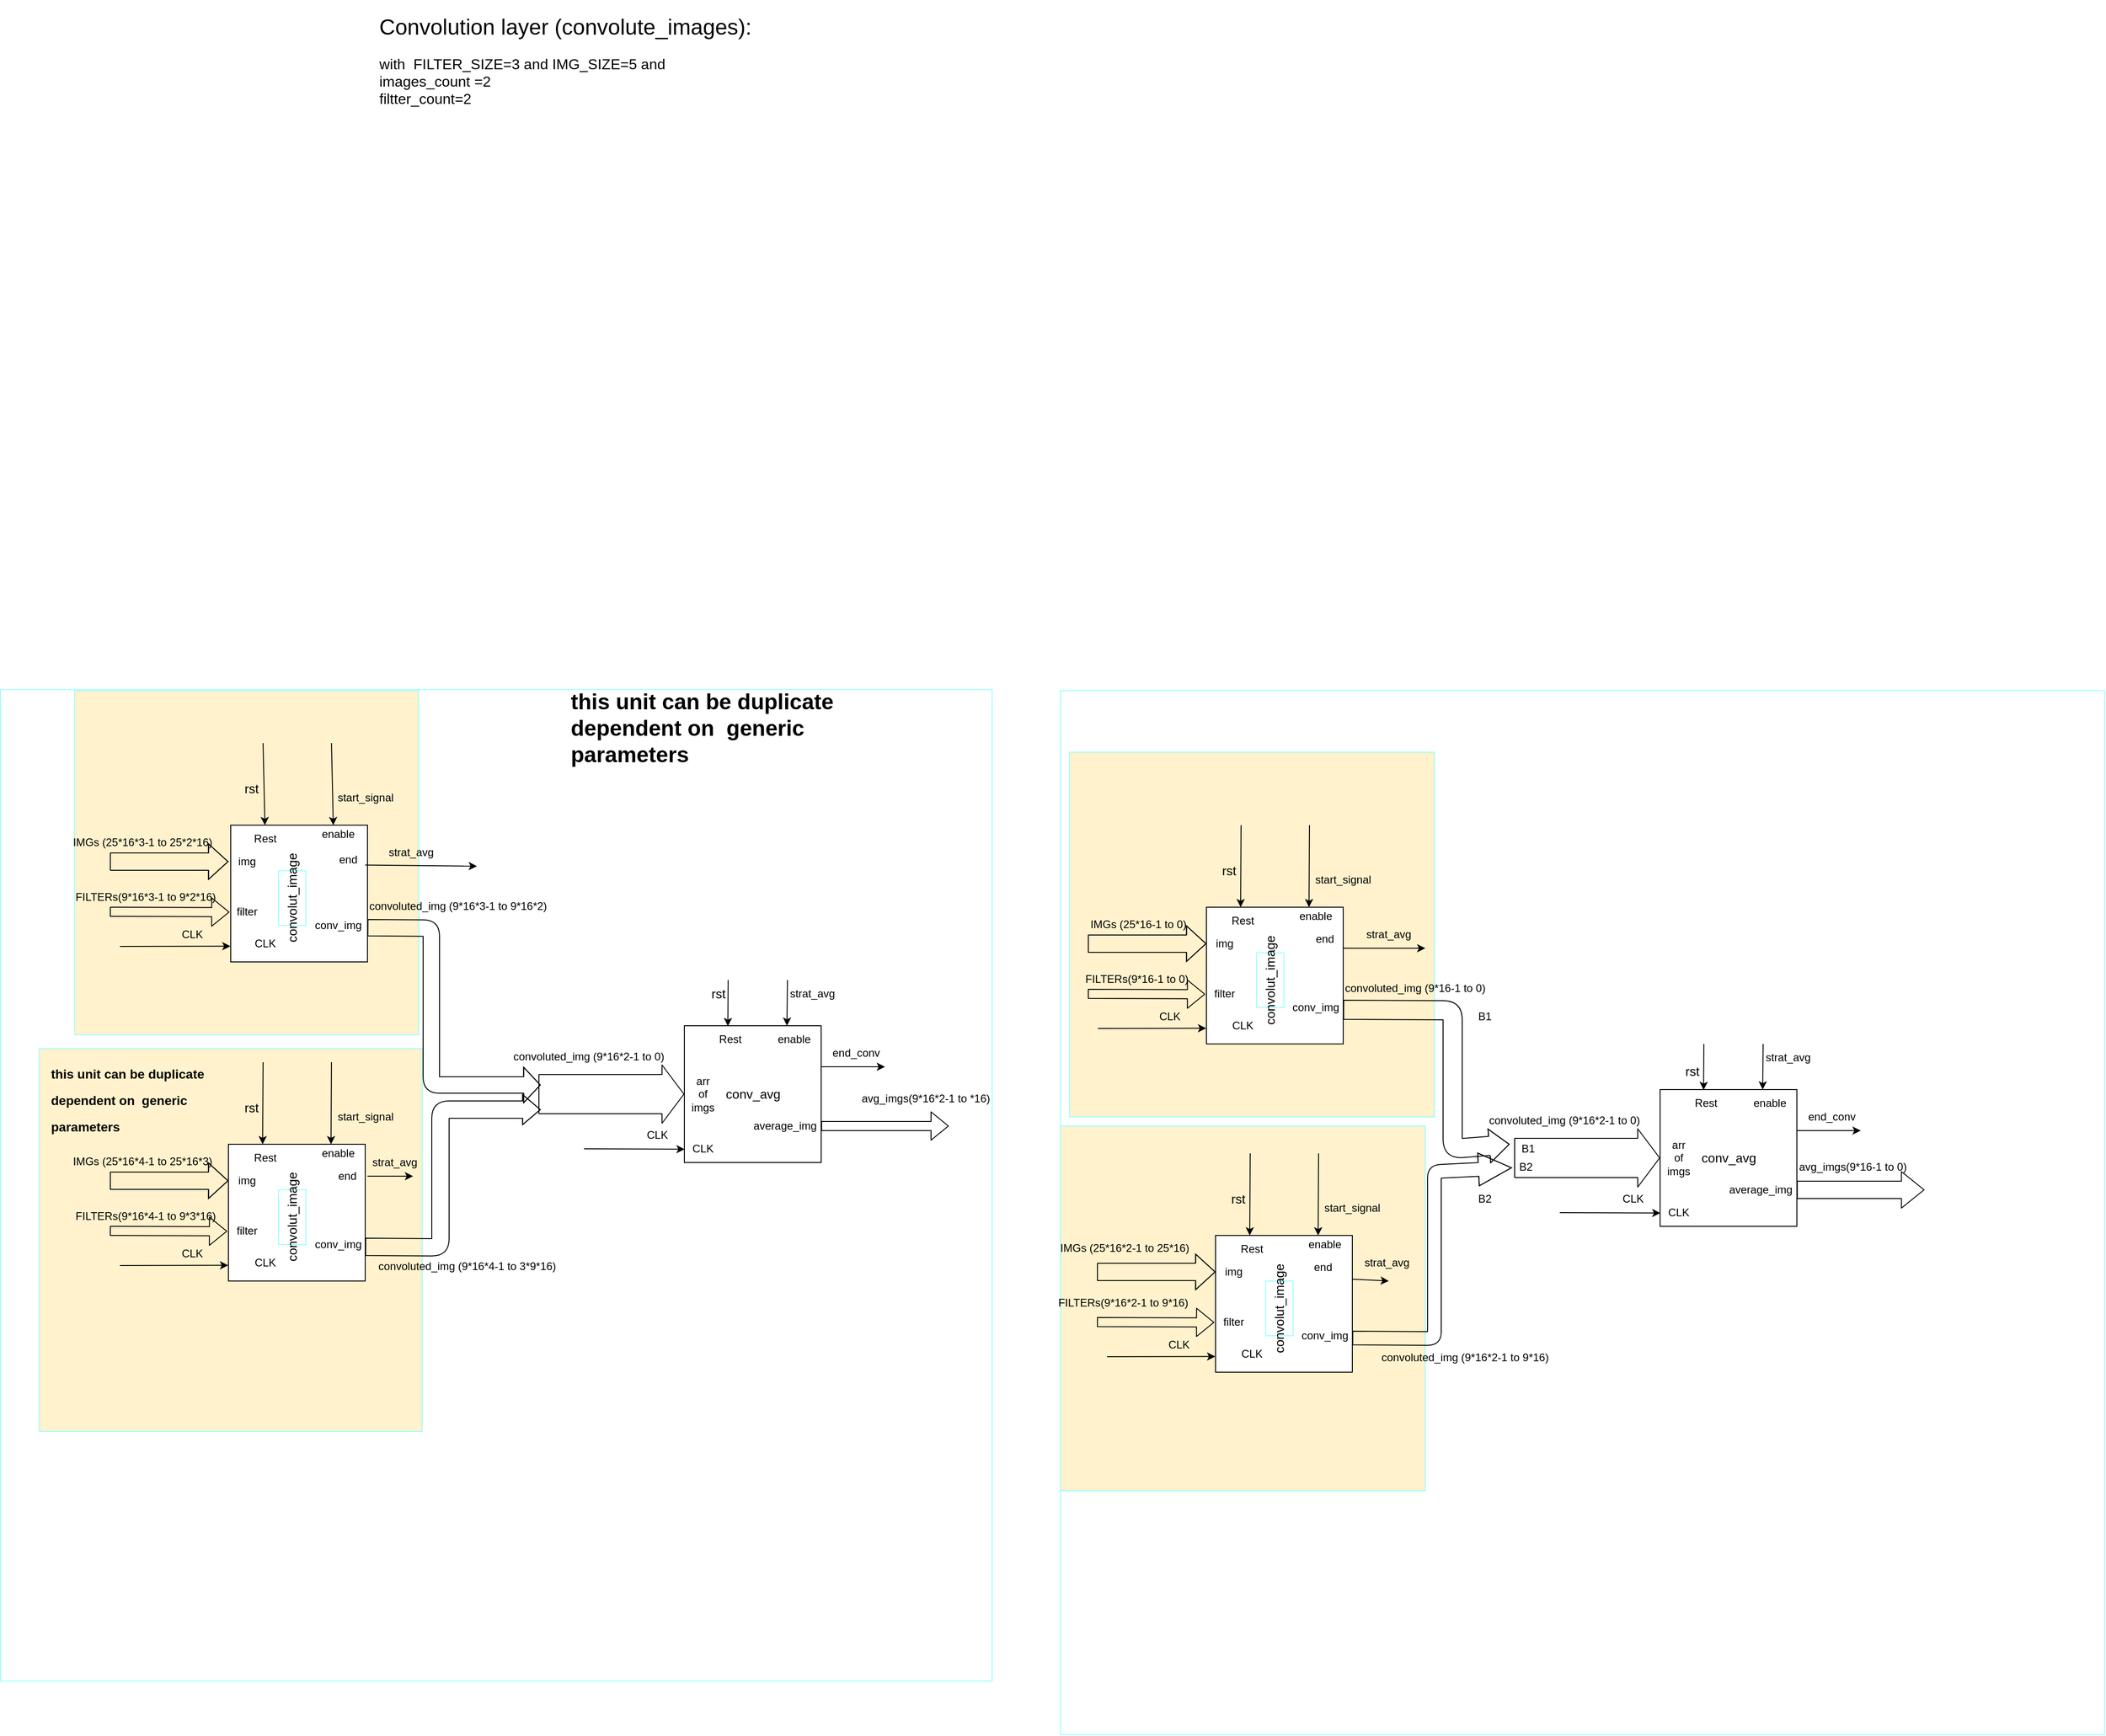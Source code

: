 <mxfile version="14.7.2" type="github">
  <diagram id="MoYYfzDykTdppg0qkuKj" name="Page-1">
    <mxGraphModel dx="2137" dy="1593" grid="1" gridSize="10" guides="1" tooltips="1" connect="1" arrows="1" fold="1" page="1" pageScale="1" pageWidth="850" pageHeight="1100" math="0" shadow="0">
      <root>
        <mxCell id="0" />
        <mxCell id="1" parent="0" />
        <mxCell id="FeKZphnsFgbxzVcXP9qo-308" value="" style="whiteSpace=wrap;html=1;aspect=fixed;strokeColor=#99FFFF;fillColor=#FFFFFF;" vertex="1" parent="1">
          <mxGeometry x="-162.5" y="616.25" width="1087.5" height="1087.5" as="geometry" />
        </mxCell>
        <mxCell id="FeKZphnsFgbxzVcXP9qo-317" value="" style="whiteSpace=wrap;html=1;aspect=fixed;strokeColor=#99FFFF;fillColor=#FFF2CC;" vertex="1" parent="1">
          <mxGeometry x="-81.25" y="617.5" width="377.5" height="377.5" as="geometry" />
        </mxCell>
        <mxCell id="FeKZphnsFgbxzVcXP9qo-312" value="" style="whiteSpace=wrap;html=1;aspect=fixed;strokeColor=#99FFFF;fillColor=#FFFFFF;" vertex="1" parent="1">
          <mxGeometry x="1000" y="617.5" width="1145" height="1145" as="geometry" />
        </mxCell>
        <mxCell id="FeKZphnsFgbxzVcXP9qo-316" value="" style="whiteSpace=wrap;html=1;aspect=fixed;strokeColor=#99FFFF;fillColor=#FFF2CC;" vertex="1" parent="1">
          <mxGeometry x="1010" y="685" width="400" height="400" as="geometry" />
        </mxCell>
        <mxCell id="FeKZphnsFgbxzVcXP9qo-315" value="" style="whiteSpace=wrap;html=1;aspect=fixed;strokeColor=#99FFFF;fillColor=#FFF2CC;" vertex="1" parent="1">
          <mxGeometry x="1000" y="1095" width="400" height="400" as="geometry" />
        </mxCell>
        <mxCell id="FeKZphnsFgbxzVcXP9qo-313" value="" style="whiteSpace=wrap;html=1;aspect=fixed;strokeColor=#99FFFF;fillColor=#FFF2CC;" vertex="1" parent="1">
          <mxGeometry x="-120" y="1010" width="420" height="420" as="geometry" />
        </mxCell>
        <mxCell id="FeKZphnsFgbxzVcXP9qo-1" value="" style="whiteSpace=wrap;html=1;aspect=fixed;fillColor=#FFFFFF;" vertex="1" parent="1">
          <mxGeometry x="1160" y="855" width="150" height="150" as="geometry" />
        </mxCell>
        <mxCell id="FeKZphnsFgbxzVcXP9qo-2" value="&lt;font style=&quot;font-size: 14px&quot;&gt;convolut_image&lt;/font&gt;" style="text;html=1;strokeColor=#99FFFF;fillColor=none;align=center;verticalAlign=middle;whiteSpace=wrap;rounded=0;rotation=-90;" vertex="1" parent="1">
          <mxGeometry x="1200" y="920" width="60" height="30" as="geometry" />
        </mxCell>
        <mxCell id="FeKZphnsFgbxzVcXP9qo-5" value="&lt;span style=&quot;font-size: 14px&quot;&gt;conv_avg&lt;/span&gt;" style="whiteSpace=wrap;html=1;aspect=fixed;" vertex="1" parent="1">
          <mxGeometry x="1657.5" y="1055" width="150" height="150" as="geometry" />
        </mxCell>
        <mxCell id="FeKZphnsFgbxzVcXP9qo-8" value="&lt;h1&gt;&lt;font&gt;&lt;span style=&quot;font-weight: 400 ; text-align: center&quot;&gt;&lt;font style=&quot;font-size: 24px&quot;&gt;Convolution layer (convolute_images):&lt;/font&gt;&lt;/span&gt;&lt;br&gt;&lt;/font&gt;&lt;/h1&gt;&lt;div&gt;&lt;font size=&quot;3&quot;&gt;&lt;span style=&quot;font-weight: 400 ; text-align: center&quot;&gt;with&amp;nbsp; &lt;/span&gt;&lt;span style=&quot;text-align: center&quot;&gt;FILTER_SIZE=3 and IMG_SIZE=5 and&amp;nbsp;&lt;/span&gt;&lt;/font&gt;&lt;/div&gt;&lt;div&gt;&lt;span&gt;&lt;font size=&quot;3&quot;&gt;images_count =2&lt;/font&gt;&lt;/span&gt;&lt;/div&gt;&lt;div&gt;&lt;span&gt;&lt;font size=&quot;3&quot;&gt;filtter_count=2&lt;/font&gt;&lt;/span&gt;&lt;/div&gt;" style="text;html=1;strokeColor=none;fillColor=none;spacing=5;spacingTop=-20;whiteSpace=wrap;overflow=hidden;rounded=0;" vertex="1" parent="1">
          <mxGeometry x="247.5" y="-130" width="470" height="130" as="geometry" />
        </mxCell>
        <mxCell id="FeKZphnsFgbxzVcXP9qo-10" value="strat_avg" style="text;html=1;strokeColor=none;fillColor=none;align=center;verticalAlign=middle;whiteSpace=wrap;rounded=0;" vertex="1" parent="1">
          <mxGeometry x="1330" y="870" width="60" height="30" as="geometry" />
        </mxCell>
        <mxCell id="FeKZphnsFgbxzVcXP9qo-16" value="" style="endArrow=classic;html=1;entryX=0.75;entryY=0;entryDx=0;entryDy=0;" edge="1" parent="1" target="FeKZphnsFgbxzVcXP9qo-1">
          <mxGeometry width="50" height="50" relative="1" as="geometry">
            <mxPoint x="1273" y="765" as="sourcePoint" />
            <mxPoint x="1275" y="845" as="targetPoint" />
          </mxGeometry>
        </mxCell>
        <mxCell id="FeKZphnsFgbxzVcXP9qo-18" value="&lt;font style=&quot;font-size: 14px&quot;&gt;rst&lt;/font&gt;" style="text;html=1;strokeColor=none;fillColor=none;align=center;verticalAlign=middle;whiteSpace=wrap;rounded=0;" vertex="1" parent="1">
          <mxGeometry x="1160" y="805" width="50" height="20" as="geometry" />
        </mxCell>
        <mxCell id="FeKZphnsFgbxzVcXP9qo-112" value="start_signal" style="text;html=1;strokeColor=none;fillColor=none;align=center;verticalAlign=middle;whiteSpace=wrap;rounded=0;" vertex="1" parent="1">
          <mxGeometry x="1290" y="815" width="40" height="20" as="geometry" />
        </mxCell>
        <mxCell id="FeKZphnsFgbxzVcXP9qo-113" value="enable" style="text;html=1;strokeColor=none;fillColor=none;align=center;verticalAlign=middle;whiteSpace=wrap;rounded=0;" vertex="1" parent="1">
          <mxGeometry x="1260" y="855" width="40" height="20" as="geometry" />
        </mxCell>
        <mxCell id="FeKZphnsFgbxzVcXP9qo-114" value="Rest" style="text;html=1;strokeColor=none;fillColor=none;align=center;verticalAlign=middle;whiteSpace=wrap;rounded=0;" vertex="1" parent="1">
          <mxGeometry x="1180" y="860" width="40" height="20" as="geometry" />
        </mxCell>
        <mxCell id="FeKZphnsFgbxzVcXP9qo-116" value="" style="endArrow=classic;html=1;entryX=-0.002;entryY=0.885;entryDx=0;entryDy=0;entryPerimeter=0;" edge="1" parent="1" target="FeKZphnsFgbxzVcXP9qo-1">
          <mxGeometry width="50" height="50" relative="1" as="geometry">
            <mxPoint x="1041" y="988" as="sourcePoint" />
            <mxPoint x="1140" y="986" as="targetPoint" />
          </mxGeometry>
        </mxCell>
        <mxCell id="FeKZphnsFgbxzVcXP9qo-117" value="CLK" style="text;html=1;strokeColor=none;fillColor=none;align=center;verticalAlign=middle;whiteSpace=wrap;rounded=0;" vertex="1" parent="1">
          <mxGeometry x="1100" y="965" width="40" height="20" as="geometry" />
        </mxCell>
        <mxCell id="FeKZphnsFgbxzVcXP9qo-119" value="CLK" style="text;html=1;strokeColor=none;fillColor=none;align=center;verticalAlign=middle;whiteSpace=wrap;rounded=0;" vertex="1" parent="1">
          <mxGeometry x="1180" y="975" width="40" height="20" as="geometry" />
        </mxCell>
        <mxCell id="FeKZphnsFgbxzVcXP9qo-121" value="" style="shape=flexArrow;endArrow=classic;html=1;entryX=-0.009;entryY=0.636;entryDx=0;entryDy=0;entryPerimeter=0;" edge="1" parent="1" target="FeKZphnsFgbxzVcXP9qo-1">
          <mxGeometry width="50" height="50" relative="1" as="geometry">
            <mxPoint x="1030" y="950" as="sourcePoint" />
            <mxPoint x="1110" y="915" as="targetPoint" />
          </mxGeometry>
        </mxCell>
        <mxCell id="FeKZphnsFgbxzVcXP9qo-123" value="" style="shape=flexArrow;endArrow=classic;html=1;entryX=0;entryY=0.5;entryDx=0;entryDy=0;endWidth=19;endSize=6.78;width=19;" edge="1" parent="1" target="FeKZphnsFgbxzVcXP9qo-132">
          <mxGeometry width="50" height="50" relative="1" as="geometry">
            <mxPoint x="1030" y="895" as="sourcePoint" />
            <mxPoint x="1130" y="865" as="targetPoint" />
            <Array as="points">
              <mxPoint x="1110" y="895" />
            </Array>
          </mxGeometry>
        </mxCell>
        <mxCell id="FeKZphnsFgbxzVcXP9qo-124" value="&lt;h1 style=&quot;text-align: left&quot;&gt;&lt;span style=&quot;font-weight: normal&quot;&gt;&lt;font style=&quot;font-size: 12px&quot;&gt;IMGs (25*16-1 to 0)&lt;/font&gt;&lt;/span&gt;&lt;/h1&gt;" style="text;html=1;align=center;verticalAlign=middle;resizable=0;points=[];autosize=1;strokeColor=none;" vertex="1" parent="1">
          <mxGeometry x="1025" y="840" width="120" height="60" as="geometry" />
        </mxCell>
        <mxCell id="FeKZphnsFgbxzVcXP9qo-126" value="&lt;h1 style=&quot;text-align: left&quot;&gt;&lt;span style=&quot;font-weight: normal&quot;&gt;&lt;font style=&quot;font-size: 12px&quot;&gt;FILTERs(9*16-1 to 0)&amp;nbsp;&lt;/font&gt;&lt;/span&gt;&lt;/h1&gt;" style="text;html=1;align=center;verticalAlign=middle;resizable=0;points=[];autosize=1;strokeColor=none;" vertex="1" parent="1">
          <mxGeometry x="1020" y="900" width="130" height="60" as="geometry" />
        </mxCell>
        <mxCell id="FeKZphnsFgbxzVcXP9qo-129" value="&lt;h1&gt;&lt;span style=&quot;font-weight: normal&quot;&gt;&lt;font style=&quot;font-size: 12px&quot;&gt;convoluted_img&amp;nbsp;&lt;/font&gt;&lt;/span&gt;&lt;span style=&quot;font-weight: normal&quot;&gt;&lt;font style=&quot;font-size: 12px&quot;&gt;(9*16-1 to 0)&amp;nbsp;&lt;/font&gt;&lt;/span&gt;&lt;/h1&gt;" style="text;html=1;strokeColor=none;fillColor=none;align=left;verticalAlign=middle;whiteSpace=wrap;rounded=0;" vertex="1" parent="1">
          <mxGeometry x="1310" y="930" width="180" height="20" as="geometry" />
        </mxCell>
        <mxCell id="FeKZphnsFgbxzVcXP9qo-131" value="B1" style="text;html=1;align=center;verticalAlign=middle;resizable=0;points=[];autosize=1;strokeColor=none;" vertex="1" parent="1">
          <mxGeometry x="1450" y="965" width="30" height="20" as="geometry" />
        </mxCell>
        <mxCell id="FeKZphnsFgbxzVcXP9qo-132" value="img" style="text;html=1;strokeColor=none;fillColor=none;align=center;verticalAlign=middle;whiteSpace=wrap;rounded=0;" vertex="1" parent="1">
          <mxGeometry x="1160" y="885" width="40" height="20" as="geometry" />
        </mxCell>
        <mxCell id="FeKZphnsFgbxzVcXP9qo-133" value="filter" style="text;html=1;strokeColor=none;fillColor=none;align=center;verticalAlign=middle;whiteSpace=wrap;rounded=0;" vertex="1" parent="1">
          <mxGeometry x="1160" y="940" width="40" height="20" as="geometry" />
        </mxCell>
        <mxCell id="FeKZphnsFgbxzVcXP9qo-134" value="conv_img" style="text;html=1;strokeColor=none;fillColor=none;align=center;verticalAlign=middle;whiteSpace=wrap;rounded=0;" vertex="1" parent="1">
          <mxGeometry x="1260" y="955" width="40" height="20" as="geometry" />
        </mxCell>
        <mxCell id="FeKZphnsFgbxzVcXP9qo-139" value="" style="shape=flexArrow;endArrow=classic;html=1;exitX=1;exitY=0.75;exitDx=0;exitDy=0;entryX=0;entryY=0.25;entryDx=0;entryDy=0;endWidth=15;endSize=6.94;width=21;" edge="1" parent="1" source="FeKZphnsFgbxzVcXP9qo-1" target="FeKZphnsFgbxzVcXP9qo-272">
          <mxGeometry width="50" height="50" relative="1" as="geometry">
            <mxPoint x="1340" y="985" as="sourcePoint" />
            <mxPoint x="1440" y="1125" as="targetPoint" />
            <Array as="points">
              <mxPoint x="1430" y="968" />
              <mxPoint x="1430" y="1120" />
            </Array>
          </mxGeometry>
        </mxCell>
        <mxCell id="FeKZphnsFgbxzVcXP9qo-146" value="" style="endArrow=classic;html=1;entryX=0.25;entryY=0;entryDx=0;entryDy=0;" edge="1" parent="1" target="FeKZphnsFgbxzVcXP9qo-1">
          <mxGeometry width="50" height="50" relative="1" as="geometry">
            <mxPoint x="1198" y="765" as="sourcePoint" />
            <mxPoint x="1210" y="755" as="targetPoint" />
          </mxGeometry>
        </mxCell>
        <mxCell id="FeKZphnsFgbxzVcXP9qo-150" value="end" style="text;html=1;strokeColor=none;fillColor=none;align=center;verticalAlign=middle;whiteSpace=wrap;rounded=0;" vertex="1" parent="1">
          <mxGeometry x="1270" y="880" width="40" height="20" as="geometry" />
        </mxCell>
        <mxCell id="FeKZphnsFgbxzVcXP9qo-151" value="" style="endArrow=classic;html=1;entryX=0.318;entryY=0.003;entryDx=0;entryDy=0;entryPerimeter=0;" edge="1" parent="1" target="FeKZphnsFgbxzVcXP9qo-5">
          <mxGeometry width="50" height="50" relative="1" as="geometry">
            <mxPoint x="1705.5" y="1005" as="sourcePoint" />
            <mxPoint x="1717.5" y="970" as="targetPoint" />
          </mxGeometry>
        </mxCell>
        <mxCell id="FeKZphnsFgbxzVcXP9qo-154" value="&lt;font style=&quot;font-size: 14px&quot;&gt;rst&lt;/font&gt;" style="text;html=1;strokeColor=none;fillColor=none;align=center;verticalAlign=middle;whiteSpace=wrap;rounded=0;" vertex="1" parent="1">
          <mxGeometry x="1667.5" y="1025" width="50" height="20" as="geometry" />
        </mxCell>
        <mxCell id="FeKZphnsFgbxzVcXP9qo-155" value="enable" style="text;html=1;strokeColor=none;fillColor=none;align=center;verticalAlign=middle;whiteSpace=wrap;rounded=0;" vertex="1" parent="1">
          <mxGeometry x="1757.5" y="1060" width="40" height="20" as="geometry" />
        </mxCell>
        <mxCell id="FeKZphnsFgbxzVcXP9qo-156" value="Rest" style="text;html=1;strokeColor=none;fillColor=none;align=center;verticalAlign=middle;whiteSpace=wrap;rounded=0;" vertex="1" parent="1">
          <mxGeometry x="1687.5" y="1060" width="40" height="20" as="geometry" />
        </mxCell>
        <mxCell id="FeKZphnsFgbxzVcXP9qo-157" value="" style="whiteSpace=wrap;html=1;aspect=fixed;fillColor=#FFFFFF;" vertex="1" parent="1">
          <mxGeometry x="1170" y="1215" width="150" height="150" as="geometry" />
        </mxCell>
        <mxCell id="FeKZphnsFgbxzVcXP9qo-158" value="&lt;font style=&quot;font-size: 14px&quot;&gt;convolut_image&lt;/font&gt;" style="text;html=1;strokeColor=#99FFFF;fillColor=none;align=center;verticalAlign=middle;whiteSpace=wrap;rounded=0;rotation=-90;" vertex="1" parent="1">
          <mxGeometry x="1210" y="1280" width="60" height="30" as="geometry" />
        </mxCell>
        <mxCell id="FeKZphnsFgbxzVcXP9qo-159" value="strat_avg" style="text;html=1;strokeColor=none;fillColor=none;align=center;verticalAlign=middle;whiteSpace=wrap;rounded=0;" vertex="1" parent="1">
          <mxGeometry x="1327.5" y="1230" width="60" height="30" as="geometry" />
        </mxCell>
        <mxCell id="FeKZphnsFgbxzVcXP9qo-160" value="" style="endArrow=classic;html=1;entryX=0.75;entryY=0;entryDx=0;entryDy=0;" edge="1" parent="1" target="FeKZphnsFgbxzVcXP9qo-157">
          <mxGeometry width="50" height="50" relative="1" as="geometry">
            <mxPoint x="1283" y="1125" as="sourcePoint" />
            <mxPoint x="1285" y="1205" as="targetPoint" />
          </mxGeometry>
        </mxCell>
        <mxCell id="FeKZphnsFgbxzVcXP9qo-161" value="&lt;font style=&quot;font-size: 14px&quot;&gt;rst&lt;/font&gt;" style="text;html=1;strokeColor=none;fillColor=none;align=center;verticalAlign=middle;whiteSpace=wrap;rounded=0;" vertex="1" parent="1">
          <mxGeometry x="1170" y="1165" width="50" height="20" as="geometry" />
        </mxCell>
        <mxCell id="FeKZphnsFgbxzVcXP9qo-162" value="start_signal" style="text;html=1;strokeColor=none;fillColor=none;align=center;verticalAlign=middle;whiteSpace=wrap;rounded=0;" vertex="1" parent="1">
          <mxGeometry x="1300" y="1175" width="40" height="20" as="geometry" />
        </mxCell>
        <mxCell id="FeKZphnsFgbxzVcXP9qo-163" value="enable" style="text;html=1;strokeColor=none;fillColor=none;align=center;verticalAlign=middle;whiteSpace=wrap;rounded=0;" vertex="1" parent="1">
          <mxGeometry x="1270" y="1215" width="40" height="20" as="geometry" />
        </mxCell>
        <mxCell id="FeKZphnsFgbxzVcXP9qo-164" value="Rest" style="text;html=1;strokeColor=none;fillColor=none;align=center;verticalAlign=middle;whiteSpace=wrap;rounded=0;" vertex="1" parent="1">
          <mxGeometry x="1190" y="1220" width="40" height="20" as="geometry" />
        </mxCell>
        <mxCell id="FeKZphnsFgbxzVcXP9qo-165" value="" style="endArrow=classic;html=1;entryX=-0.002;entryY=0.885;entryDx=0;entryDy=0;entryPerimeter=0;" edge="1" parent="1" target="FeKZphnsFgbxzVcXP9qo-157">
          <mxGeometry width="50" height="50" relative="1" as="geometry">
            <mxPoint x="1051" y="1348" as="sourcePoint" />
            <mxPoint x="1150" y="1346" as="targetPoint" />
          </mxGeometry>
        </mxCell>
        <mxCell id="FeKZphnsFgbxzVcXP9qo-166" value="CLK" style="text;html=1;strokeColor=none;fillColor=none;align=center;verticalAlign=middle;whiteSpace=wrap;rounded=0;" vertex="1" parent="1">
          <mxGeometry x="1110" y="1325" width="40" height="20" as="geometry" />
        </mxCell>
        <mxCell id="FeKZphnsFgbxzVcXP9qo-167" value="CLK" style="text;html=1;strokeColor=none;fillColor=none;align=center;verticalAlign=middle;whiteSpace=wrap;rounded=0;" vertex="1" parent="1">
          <mxGeometry x="1190" y="1335" width="40" height="20" as="geometry" />
        </mxCell>
        <mxCell id="FeKZphnsFgbxzVcXP9qo-168" value="" style="shape=flexArrow;endArrow=classic;html=1;entryX=-0.009;entryY=0.636;entryDx=0;entryDy=0;entryPerimeter=0;" edge="1" parent="1" target="FeKZphnsFgbxzVcXP9qo-157">
          <mxGeometry width="50" height="50" relative="1" as="geometry">
            <mxPoint x="1040" y="1310" as="sourcePoint" />
            <mxPoint x="1120" y="1275" as="targetPoint" />
          </mxGeometry>
        </mxCell>
        <mxCell id="FeKZphnsFgbxzVcXP9qo-169" value="" style="shape=flexArrow;endArrow=classic;html=1;entryX=0;entryY=0.5;entryDx=0;entryDy=0;endWidth=19;endSize=6.78;width=19;" edge="1" parent="1" target="FeKZphnsFgbxzVcXP9qo-174">
          <mxGeometry width="50" height="50" relative="1" as="geometry">
            <mxPoint x="1040" y="1255" as="sourcePoint" />
            <mxPoint x="1140" y="1225" as="targetPoint" />
            <Array as="points">
              <mxPoint x="1120" y="1255" />
            </Array>
          </mxGeometry>
        </mxCell>
        <mxCell id="FeKZphnsFgbxzVcXP9qo-170" value="&lt;h1 style=&quot;text-align: left&quot;&gt;&lt;span style=&quot;font-weight: normal&quot;&gt;&lt;font style=&quot;font-size: 12px&quot;&gt;IMGs (25*16*2-1 to&amp;nbsp;&lt;/font&gt;&lt;/span&gt;&lt;span style=&quot;font-weight: normal&quot;&gt;&lt;font style=&quot;font-size: 12px&quot;&gt;25*16)&lt;/font&gt;&lt;/span&gt;&lt;/h1&gt;" style="text;html=1;align=center;verticalAlign=middle;resizable=0;points=[];autosize=1;strokeColor=none;" vertex="1" parent="1">
          <mxGeometry x="990" y="1195" width="160" height="60" as="geometry" />
        </mxCell>
        <mxCell id="FeKZphnsFgbxzVcXP9qo-171" value="&lt;h1 style=&quot;text-align: left&quot;&gt;&lt;span style=&quot;font-weight: normal&quot;&gt;&lt;font style=&quot;font-size: 12px&quot;&gt;FILTERs(9*16*2-1 to 9*16)&amp;nbsp;&lt;/font&gt;&lt;/span&gt;&lt;/h1&gt;" style="text;html=1;align=center;verticalAlign=middle;resizable=0;points=[];autosize=1;strokeColor=none;" vertex="1" parent="1">
          <mxGeometry x="990" y="1255" width="160" height="60" as="geometry" />
        </mxCell>
        <mxCell id="FeKZphnsFgbxzVcXP9qo-172" value="avg_imgs&lt;span&gt;(9*16-1 to 0)&amp;nbsp;&lt;/span&gt;" style="text;html=1;strokeColor=none;fillColor=none;align=left;verticalAlign=middle;whiteSpace=wrap;rounded=0;" vertex="1" parent="1">
          <mxGeometry x="1807.5" y="1130" width="130" height="20" as="geometry" />
        </mxCell>
        <mxCell id="FeKZphnsFgbxzVcXP9qo-174" value="img" style="text;html=1;strokeColor=none;fillColor=none;align=center;verticalAlign=middle;whiteSpace=wrap;rounded=0;" vertex="1" parent="1">
          <mxGeometry x="1170" y="1245" width="40" height="20" as="geometry" />
        </mxCell>
        <mxCell id="FeKZphnsFgbxzVcXP9qo-175" value="filter" style="text;html=1;strokeColor=none;fillColor=none;align=center;verticalAlign=middle;whiteSpace=wrap;rounded=0;" vertex="1" parent="1">
          <mxGeometry x="1170" y="1300" width="40" height="20" as="geometry" />
        </mxCell>
        <mxCell id="FeKZphnsFgbxzVcXP9qo-176" value="conv_img" style="text;html=1;strokeColor=none;fillColor=none;align=center;verticalAlign=middle;whiteSpace=wrap;rounded=0;" vertex="1" parent="1">
          <mxGeometry x="1270" y="1315" width="40" height="20" as="geometry" />
        </mxCell>
        <mxCell id="FeKZphnsFgbxzVcXP9qo-177" value="" style="shape=flexArrow;endArrow=classic;html=1;width=19;endSize=7.94;" edge="1" parent="1">
          <mxGeometry width="50" height="50" relative="1" as="geometry">
            <mxPoint x="1807.5" y="1165" as="sourcePoint" />
            <mxPoint x="1947.5" y="1165" as="targetPoint" />
          </mxGeometry>
        </mxCell>
        <mxCell id="FeKZphnsFgbxzVcXP9qo-178" value="" style="endArrow=classic;html=1;entryX=0.25;entryY=0;entryDx=0;entryDy=0;" edge="1" parent="1" target="FeKZphnsFgbxzVcXP9qo-157">
          <mxGeometry width="50" height="50" relative="1" as="geometry">
            <mxPoint x="1208" y="1125" as="sourcePoint" />
            <mxPoint x="1220" y="1115" as="targetPoint" />
          </mxGeometry>
        </mxCell>
        <mxCell id="FeKZphnsFgbxzVcXP9qo-179" value="end" style="text;html=1;strokeColor=none;fillColor=none;align=center;verticalAlign=middle;whiteSpace=wrap;rounded=0;" vertex="1" parent="1">
          <mxGeometry x="1267.5" y="1240" width="40" height="20" as="geometry" />
        </mxCell>
        <mxCell id="FeKZphnsFgbxzVcXP9qo-205" value="" style="whiteSpace=wrap;html=1;aspect=fixed;fillColor=#FFFFFF;" vertex="1" parent="1">
          <mxGeometry x="87.5" y="1115" width="150" height="150" as="geometry" />
        </mxCell>
        <mxCell id="FeKZphnsFgbxzVcXP9qo-206" value="&lt;font style=&quot;font-size: 14px&quot;&gt;convolut_image&lt;/font&gt;" style="text;html=1;strokeColor=#99FFFF;fillColor=none;align=center;verticalAlign=middle;whiteSpace=wrap;rounded=0;rotation=-90;" vertex="1" parent="1">
          <mxGeometry x="127.5" y="1180" width="60" height="30" as="geometry" />
        </mxCell>
        <mxCell id="FeKZphnsFgbxzVcXP9qo-207" value="strat_avg" style="text;html=1;strokeColor=none;fillColor=none;align=center;verticalAlign=middle;whiteSpace=wrap;rounded=0;" vertex="1" parent="1">
          <mxGeometry x="240" y="1120" width="60" height="30" as="geometry" />
        </mxCell>
        <mxCell id="FeKZphnsFgbxzVcXP9qo-208" value="" style="endArrow=classic;html=1;entryX=0.75;entryY=0;entryDx=0;entryDy=0;" edge="1" parent="1" target="FeKZphnsFgbxzVcXP9qo-205">
          <mxGeometry width="50" height="50" relative="1" as="geometry">
            <mxPoint x="200.5" y="1025" as="sourcePoint" />
            <mxPoint x="202.5" y="1105" as="targetPoint" />
          </mxGeometry>
        </mxCell>
        <mxCell id="FeKZphnsFgbxzVcXP9qo-209" value="&lt;font style=&quot;font-size: 14px&quot;&gt;rst&lt;/font&gt;" style="text;html=1;strokeColor=none;fillColor=none;align=center;verticalAlign=middle;whiteSpace=wrap;rounded=0;" vertex="1" parent="1">
          <mxGeometry x="87.5" y="1065" width="50" height="20" as="geometry" />
        </mxCell>
        <mxCell id="FeKZphnsFgbxzVcXP9qo-210" value="start_signal" style="text;html=1;strokeColor=none;fillColor=none;align=center;verticalAlign=middle;whiteSpace=wrap;rounded=0;" vertex="1" parent="1">
          <mxGeometry x="217.5" y="1075" width="40" height="20" as="geometry" />
        </mxCell>
        <mxCell id="FeKZphnsFgbxzVcXP9qo-211" value="enable" style="text;html=1;strokeColor=none;fillColor=none;align=center;verticalAlign=middle;whiteSpace=wrap;rounded=0;" vertex="1" parent="1">
          <mxGeometry x="187.5" y="1115" width="40" height="20" as="geometry" />
        </mxCell>
        <mxCell id="FeKZphnsFgbxzVcXP9qo-212" value="Rest" style="text;html=1;strokeColor=none;fillColor=none;align=center;verticalAlign=middle;whiteSpace=wrap;rounded=0;" vertex="1" parent="1">
          <mxGeometry x="107.5" y="1120" width="40" height="20" as="geometry" />
        </mxCell>
        <mxCell id="FeKZphnsFgbxzVcXP9qo-213" value="" style="endArrow=classic;html=1;entryX=-0.002;entryY=0.885;entryDx=0;entryDy=0;entryPerimeter=0;" edge="1" parent="1" target="FeKZphnsFgbxzVcXP9qo-205">
          <mxGeometry width="50" height="50" relative="1" as="geometry">
            <mxPoint x="-31.5" y="1248" as="sourcePoint" />
            <mxPoint x="67.5" y="1246" as="targetPoint" />
          </mxGeometry>
        </mxCell>
        <mxCell id="FeKZphnsFgbxzVcXP9qo-214" value="CLK" style="text;html=1;strokeColor=none;fillColor=none;align=center;verticalAlign=middle;whiteSpace=wrap;rounded=0;" vertex="1" parent="1">
          <mxGeometry x="27.5" y="1225" width="40" height="20" as="geometry" />
        </mxCell>
        <mxCell id="FeKZphnsFgbxzVcXP9qo-215" value="CLK" style="text;html=1;strokeColor=none;fillColor=none;align=center;verticalAlign=middle;whiteSpace=wrap;rounded=0;" vertex="1" parent="1">
          <mxGeometry x="107.5" y="1235" width="40" height="20" as="geometry" />
        </mxCell>
        <mxCell id="FeKZphnsFgbxzVcXP9qo-216" value="" style="shape=flexArrow;endArrow=classic;html=1;entryX=-0.009;entryY=0.636;entryDx=0;entryDy=0;entryPerimeter=0;" edge="1" parent="1" target="FeKZphnsFgbxzVcXP9qo-205">
          <mxGeometry width="50" height="50" relative="1" as="geometry">
            <mxPoint x="-42.5" y="1210" as="sourcePoint" />
            <mxPoint x="37.5" y="1175" as="targetPoint" />
          </mxGeometry>
        </mxCell>
        <mxCell id="FeKZphnsFgbxzVcXP9qo-217" value="" style="shape=flexArrow;endArrow=classic;html=1;entryX=0;entryY=0.5;entryDx=0;entryDy=0;endWidth=19;endSize=6.78;width=19;" edge="1" parent="1" target="FeKZphnsFgbxzVcXP9qo-222">
          <mxGeometry width="50" height="50" relative="1" as="geometry">
            <mxPoint x="-42.5" y="1155" as="sourcePoint" />
            <mxPoint x="57.5" y="1125" as="targetPoint" />
            <Array as="points">
              <mxPoint x="37.5" y="1155" />
            </Array>
          </mxGeometry>
        </mxCell>
        <mxCell id="FeKZphnsFgbxzVcXP9qo-218" value="&lt;h1 style=&quot;text-align: left&quot;&gt;&lt;span style=&quot;font-weight: normal&quot;&gt;&lt;font style=&quot;font-size: 12px&quot;&gt;IMGs (25*16*4-1 to&amp;nbsp;&lt;/font&gt;&lt;/span&gt;&lt;span style=&quot;font-weight: normal&quot;&gt;&lt;font style=&quot;font-size: 12px&quot;&gt;25*16*3)&lt;/font&gt;&lt;/span&gt;&lt;/h1&gt;" style="text;html=1;align=center;verticalAlign=middle;resizable=0;points=[];autosize=1;strokeColor=none;" vertex="1" parent="1">
          <mxGeometry x="-92.5" y="1100" width="170" height="60" as="geometry" />
        </mxCell>
        <mxCell id="FeKZphnsFgbxzVcXP9qo-219" value="&lt;h1 style=&quot;text-align: left&quot;&gt;&lt;span style=&quot;font-weight: normal&quot;&gt;&lt;font style=&quot;font-size: 12px&quot;&gt;FILTERs(9*16*4-1 to 9*3*16)&amp;nbsp;&lt;/font&gt;&lt;/span&gt;&lt;/h1&gt;" style="text;html=1;align=center;verticalAlign=middle;resizable=0;points=[];autosize=1;strokeColor=none;" vertex="1" parent="1">
          <mxGeometry x="-87.5" y="1160" width="170" height="60" as="geometry" />
        </mxCell>
        <mxCell id="FeKZphnsFgbxzVcXP9qo-220" value="&lt;h1&gt;&lt;span style=&quot;font-weight: normal&quot;&gt;&lt;font style=&quot;font-size: 12px&quot;&gt;convoluted_img&amp;nbsp;&lt;/font&gt;&lt;/span&gt;&lt;span style=&quot;font-weight: normal&quot;&gt;&lt;font style=&quot;font-size: 12px&quot;&gt;(9*16*4-1 to 3*9*16)&amp;nbsp;&lt;/font&gt;&lt;/span&gt;&lt;/h1&gt;" style="text;html=1;strokeColor=none;fillColor=none;align=left;verticalAlign=middle;whiteSpace=wrap;rounded=0;" vertex="1" parent="1">
          <mxGeometry x="250" y="1235" width="210" height="20" as="geometry" />
        </mxCell>
        <mxCell id="FeKZphnsFgbxzVcXP9qo-222" value="img" style="text;html=1;strokeColor=none;fillColor=none;align=center;verticalAlign=middle;whiteSpace=wrap;rounded=0;" vertex="1" parent="1">
          <mxGeometry x="87.5" y="1145" width="40" height="20" as="geometry" />
        </mxCell>
        <mxCell id="FeKZphnsFgbxzVcXP9qo-223" value="filter" style="text;html=1;strokeColor=none;fillColor=none;align=center;verticalAlign=middle;whiteSpace=wrap;rounded=0;" vertex="1" parent="1">
          <mxGeometry x="87.5" y="1200" width="40" height="20" as="geometry" />
        </mxCell>
        <mxCell id="FeKZphnsFgbxzVcXP9qo-224" value="conv_img" style="text;html=1;strokeColor=none;fillColor=none;align=center;verticalAlign=middle;whiteSpace=wrap;rounded=0;" vertex="1" parent="1">
          <mxGeometry x="187.5" y="1215" width="40" height="20" as="geometry" />
        </mxCell>
        <mxCell id="FeKZphnsFgbxzVcXP9qo-225" value="" style="shape=flexArrow;endArrow=classic;html=1;exitX=1;exitY=0.75;exitDx=0;exitDy=0;endWidth=13;endSize=6.13;width=19;" edge="1" parent="1" source="FeKZphnsFgbxzVcXP9qo-205">
          <mxGeometry width="50" height="50" relative="1" as="geometry">
            <mxPoint x="267.5" y="1245" as="sourcePoint" />
            <mxPoint x="430" y="1077" as="targetPoint" />
            <Array as="points">
              <mxPoint x="320" y="1228" />
              <mxPoint x="320" y="1077" />
            </Array>
          </mxGeometry>
        </mxCell>
        <mxCell id="FeKZphnsFgbxzVcXP9qo-226" value="" style="endArrow=classic;html=1;entryX=0.25;entryY=0;entryDx=0;entryDy=0;" edge="1" parent="1" target="FeKZphnsFgbxzVcXP9qo-205">
          <mxGeometry width="50" height="50" relative="1" as="geometry">
            <mxPoint x="125.5" y="1025" as="sourcePoint" />
            <mxPoint x="137.5" y="1015" as="targetPoint" />
          </mxGeometry>
        </mxCell>
        <mxCell id="FeKZphnsFgbxzVcXP9qo-227" value="end" style="text;html=1;strokeColor=none;fillColor=none;align=center;verticalAlign=middle;whiteSpace=wrap;rounded=0;" vertex="1" parent="1">
          <mxGeometry x="197.5" y="1140" width="40" height="20" as="geometry" />
        </mxCell>
        <mxCell id="FeKZphnsFgbxzVcXP9qo-228" value="" style="whiteSpace=wrap;html=1;aspect=fixed;fillColor=#FFFFFF;" vertex="1" parent="1">
          <mxGeometry x="90" y="765" width="150" height="150" as="geometry" />
        </mxCell>
        <mxCell id="FeKZphnsFgbxzVcXP9qo-229" value="&lt;font style=&quot;font-size: 14px&quot;&gt;convolut_image&lt;/font&gt;" style="text;html=1;strokeColor=#99FFFF;fillColor=none;align=center;verticalAlign=middle;whiteSpace=wrap;rounded=0;rotation=-90;" vertex="1" parent="1">
          <mxGeometry x="127.5" y="830" width="60" height="30" as="geometry" />
        </mxCell>
        <mxCell id="FeKZphnsFgbxzVcXP9qo-230" value="strat_avg" style="text;html=1;strokeColor=none;fillColor=none;align=center;verticalAlign=middle;whiteSpace=wrap;rounded=0;" vertex="1" parent="1">
          <mxGeometry x="257.5" y="780" width="60" height="30" as="geometry" />
        </mxCell>
        <mxCell id="FeKZphnsFgbxzVcXP9qo-231" value="" style="endArrow=classic;html=1;entryX=0.75;entryY=0;entryDx=0;entryDy=0;" edge="1" parent="1" target="FeKZphnsFgbxzVcXP9qo-228">
          <mxGeometry width="50" height="50" relative="1" as="geometry">
            <mxPoint x="200.5" y="675" as="sourcePoint" />
            <mxPoint x="202.5" y="755" as="targetPoint" />
          </mxGeometry>
        </mxCell>
        <mxCell id="FeKZphnsFgbxzVcXP9qo-232" value="&lt;font style=&quot;font-size: 14px&quot;&gt;rst&lt;/font&gt;" style="text;html=1;strokeColor=none;fillColor=none;align=center;verticalAlign=middle;whiteSpace=wrap;rounded=0;" vertex="1" parent="1">
          <mxGeometry x="87.5" y="715" width="50" height="20" as="geometry" />
        </mxCell>
        <mxCell id="FeKZphnsFgbxzVcXP9qo-233" value="start_signal" style="text;html=1;strokeColor=none;fillColor=none;align=center;verticalAlign=middle;whiteSpace=wrap;rounded=0;" vertex="1" parent="1">
          <mxGeometry x="217.5" y="725" width="40" height="20" as="geometry" />
        </mxCell>
        <mxCell id="FeKZphnsFgbxzVcXP9qo-234" value="enable" style="text;html=1;strokeColor=none;fillColor=none;align=center;verticalAlign=middle;whiteSpace=wrap;rounded=0;" vertex="1" parent="1">
          <mxGeometry x="187.5" y="765" width="40" height="20" as="geometry" />
        </mxCell>
        <mxCell id="FeKZphnsFgbxzVcXP9qo-235" value="Rest" style="text;html=1;strokeColor=none;fillColor=none;align=center;verticalAlign=middle;whiteSpace=wrap;rounded=0;" vertex="1" parent="1">
          <mxGeometry x="107.5" y="770" width="40" height="20" as="geometry" />
        </mxCell>
        <mxCell id="FeKZphnsFgbxzVcXP9qo-236" value="" style="endArrow=classic;html=1;entryX=-0.002;entryY=0.885;entryDx=0;entryDy=0;entryPerimeter=0;" edge="1" parent="1" target="FeKZphnsFgbxzVcXP9qo-228">
          <mxGeometry width="50" height="50" relative="1" as="geometry">
            <mxPoint x="-31.5" y="898" as="sourcePoint" />
            <mxPoint x="67.5" y="896" as="targetPoint" />
          </mxGeometry>
        </mxCell>
        <mxCell id="FeKZphnsFgbxzVcXP9qo-237" value="CLK" style="text;html=1;strokeColor=none;fillColor=none;align=center;verticalAlign=middle;whiteSpace=wrap;rounded=0;" vertex="1" parent="1">
          <mxGeometry x="27.5" y="875" width="40" height="20" as="geometry" />
        </mxCell>
        <mxCell id="FeKZphnsFgbxzVcXP9qo-238" value="CLK" style="text;html=1;strokeColor=none;fillColor=none;align=center;verticalAlign=middle;whiteSpace=wrap;rounded=0;" vertex="1" parent="1">
          <mxGeometry x="107.5" y="885" width="40" height="20" as="geometry" />
        </mxCell>
        <mxCell id="FeKZphnsFgbxzVcXP9qo-239" value="" style="shape=flexArrow;endArrow=classic;html=1;entryX=-0.009;entryY=0.636;entryDx=0;entryDy=0;entryPerimeter=0;" edge="1" parent="1" target="FeKZphnsFgbxzVcXP9qo-228">
          <mxGeometry width="50" height="50" relative="1" as="geometry">
            <mxPoint x="-42.5" y="860" as="sourcePoint" />
            <mxPoint x="37.5" y="825" as="targetPoint" />
          </mxGeometry>
        </mxCell>
        <mxCell id="FeKZphnsFgbxzVcXP9qo-240" value="" style="shape=flexArrow;endArrow=classic;html=1;entryX=0;entryY=0.5;entryDx=0;entryDy=0;endWidth=19;endSize=6.78;width=19;" edge="1" parent="1" target="FeKZphnsFgbxzVcXP9qo-245">
          <mxGeometry width="50" height="50" relative="1" as="geometry">
            <mxPoint x="-42.5" y="805" as="sourcePoint" />
            <mxPoint x="57.5" y="775" as="targetPoint" />
            <Array as="points">
              <mxPoint x="37.5" y="805" />
            </Array>
          </mxGeometry>
        </mxCell>
        <mxCell id="FeKZphnsFgbxzVcXP9qo-241" value="&lt;h1 style=&quot;text-align: left&quot;&gt;&lt;span style=&quot;font-weight: normal&quot;&gt;&lt;font style=&quot;font-size: 12px&quot;&gt;IMGs (25*16*3-1 to&amp;nbsp;&lt;/font&gt;&lt;/span&gt;&lt;span style=&quot;font-weight: normal&quot;&gt;&lt;font style=&quot;font-size: 12px&quot;&gt;25*2*16)&lt;/font&gt;&lt;/span&gt;&lt;/h1&gt;" style="text;html=1;align=center;verticalAlign=middle;resizable=0;points=[];autosize=1;strokeColor=none;" vertex="1" parent="1">
          <mxGeometry x="-92.5" y="750" width="170" height="60" as="geometry" />
        </mxCell>
        <mxCell id="FeKZphnsFgbxzVcXP9qo-242" value="&lt;h1 style=&quot;text-align: left&quot;&gt;&lt;span style=&quot;font-weight: normal&quot;&gt;&lt;font style=&quot;font-size: 12px&quot;&gt;FILTERs(9*16*3-1 to 9*2*16)&amp;nbsp;&lt;/font&gt;&lt;/span&gt;&lt;/h1&gt;" style="text;html=1;align=center;verticalAlign=middle;resizable=0;points=[];autosize=1;strokeColor=none;" vertex="1" parent="1">
          <mxGeometry x="-87.5" y="810" width="170" height="60" as="geometry" />
        </mxCell>
        <mxCell id="FeKZphnsFgbxzVcXP9qo-243" value="&lt;h1&gt;&lt;span style=&quot;font-weight: normal&quot;&gt;&lt;font style=&quot;font-size: 12px&quot;&gt;convoluted_img&amp;nbsp;&lt;/font&gt;&lt;/span&gt;&lt;span style=&quot;font-weight: normal&quot;&gt;&lt;font style=&quot;font-size: 12px&quot;&gt;(9*16*3-1 to 9*16*2)&amp;nbsp;&lt;/font&gt;&lt;/span&gt;&lt;/h1&gt;" style="text;html=1;strokeColor=none;fillColor=none;align=left;verticalAlign=middle;whiteSpace=wrap;rounded=0;" vertex="1" parent="1">
          <mxGeometry x="240" y="840" width="210" height="20" as="geometry" />
        </mxCell>
        <mxCell id="FeKZphnsFgbxzVcXP9qo-245" value="img" style="text;html=1;strokeColor=none;fillColor=none;align=center;verticalAlign=middle;whiteSpace=wrap;rounded=0;" vertex="1" parent="1">
          <mxGeometry x="87.5" y="795" width="40" height="20" as="geometry" />
        </mxCell>
        <mxCell id="FeKZphnsFgbxzVcXP9qo-246" value="filter" style="text;html=1;strokeColor=none;fillColor=none;align=center;verticalAlign=middle;whiteSpace=wrap;rounded=0;" vertex="1" parent="1">
          <mxGeometry x="87.5" y="850" width="40" height="20" as="geometry" />
        </mxCell>
        <mxCell id="FeKZphnsFgbxzVcXP9qo-247" value="conv_img" style="text;html=1;strokeColor=none;fillColor=none;align=center;verticalAlign=middle;whiteSpace=wrap;rounded=0;" vertex="1" parent="1">
          <mxGeometry x="187.5" y="865" width="40" height="20" as="geometry" />
        </mxCell>
        <mxCell id="FeKZphnsFgbxzVcXP9qo-248" value="" style="shape=flexArrow;endArrow=classic;html=1;exitX=1;exitY=0.75;exitDx=0;exitDy=0;width=18;endSize=5.75;" edge="1" parent="1" source="FeKZphnsFgbxzVcXP9qo-228">
          <mxGeometry width="50" height="50" relative="1" as="geometry">
            <mxPoint x="267.5" y="895" as="sourcePoint" />
            <mxPoint x="430" y="1050" as="targetPoint" />
            <Array as="points">
              <mxPoint x="310" y="878" />
              <mxPoint x="310" y="1050" />
            </Array>
          </mxGeometry>
        </mxCell>
        <mxCell id="FeKZphnsFgbxzVcXP9qo-249" value="" style="endArrow=classic;html=1;entryX=0.25;entryY=0;entryDx=0;entryDy=0;" edge="1" parent="1" target="FeKZphnsFgbxzVcXP9qo-228">
          <mxGeometry width="50" height="50" relative="1" as="geometry">
            <mxPoint x="125.5" y="675" as="sourcePoint" />
            <mxPoint x="137.5" y="665" as="targetPoint" />
          </mxGeometry>
        </mxCell>
        <mxCell id="FeKZphnsFgbxzVcXP9qo-250" value="end" style="text;html=1;strokeColor=none;fillColor=none;align=center;verticalAlign=middle;whiteSpace=wrap;rounded=0;" vertex="1" parent="1">
          <mxGeometry x="200" y="790" width="37.5" height="25" as="geometry" />
        </mxCell>
        <mxCell id="FeKZphnsFgbxzVcXP9qo-251" value="" style="endArrow=classic;html=1;exitX=0.998;exitY=0.32;exitDx=0;exitDy=0;exitPerimeter=0;" edge="1" parent="1" source="FeKZphnsFgbxzVcXP9qo-157">
          <mxGeometry width="50" height="50" relative="1" as="geometry">
            <mxPoint x="1335" y="1270" as="sourcePoint" />
            <mxPoint x="1360" y="1265" as="targetPoint" />
          </mxGeometry>
        </mxCell>
        <mxCell id="FeKZphnsFgbxzVcXP9qo-253" value="" style="endArrow=classic;html=1;exitX=1;exitY=1;exitDx=0;exitDy=0;" edge="1" parent="1" source="FeKZphnsFgbxzVcXP9qo-150">
          <mxGeometry width="50" height="50" relative="1" as="geometry">
            <mxPoint x="1550" y="895" as="sourcePoint" />
            <mxPoint x="1400" y="900" as="targetPoint" />
          </mxGeometry>
        </mxCell>
        <mxCell id="FeKZphnsFgbxzVcXP9qo-254" value="" style="endArrow=classic;html=1;entryX=0.75;entryY=0;entryDx=0;entryDy=0;" edge="1" parent="1" target="FeKZphnsFgbxzVcXP9qo-5">
          <mxGeometry width="50" height="50" relative="1" as="geometry">
            <mxPoint x="1770.5" y="1005" as="sourcePoint" />
            <mxPoint x="1797.5" y="945" as="targetPoint" />
          </mxGeometry>
        </mxCell>
        <mxCell id="FeKZphnsFgbxzVcXP9qo-255" value="strat_avg" style="text;html=1;strokeColor=none;fillColor=none;align=center;verticalAlign=middle;whiteSpace=wrap;rounded=0;" vertex="1" parent="1">
          <mxGeometry x="1767.5" y="1005" width="60" height="30" as="geometry" />
        </mxCell>
        <mxCell id="FeKZphnsFgbxzVcXP9qo-256" value="" style="shape=flexArrow;endArrow=classic;html=1;entryX=0;entryY=0.5;entryDx=0;entryDy=0;width=43;endSize=7.67;" edge="1" parent="1" target="FeKZphnsFgbxzVcXP9qo-5">
          <mxGeometry width="50" height="50" relative="1" as="geometry">
            <mxPoint x="1497.5" y="1130" as="sourcePoint" />
            <mxPoint x="1567.5" y="1095" as="targetPoint" />
          </mxGeometry>
        </mxCell>
        <mxCell id="FeKZphnsFgbxzVcXP9qo-257" value="&lt;h1&gt;&lt;span style=&quot;font-weight: normal&quot;&gt;&lt;font style=&quot;font-size: 12px&quot;&gt;convoluted_img&amp;nbsp;&lt;/font&gt;&lt;/span&gt;&lt;span style=&quot;font-weight: normal&quot;&gt;&lt;font style=&quot;font-size: 12px&quot;&gt;(9*16*2-1 to 0)&amp;nbsp;&lt;/font&gt;&lt;/span&gt;&lt;/h1&gt;" style="text;html=1;strokeColor=none;fillColor=none;align=left;verticalAlign=middle;whiteSpace=wrap;rounded=0;" vertex="1" parent="1">
          <mxGeometry x="1467.5" y="1075" width="180" height="20" as="geometry" />
        </mxCell>
        <mxCell id="FeKZphnsFgbxzVcXP9qo-261" value="CLK" style="text;html=1;strokeColor=none;fillColor=none;align=center;verticalAlign=middle;whiteSpace=wrap;rounded=0;" vertex="1" parent="1">
          <mxGeometry x="1607.5" y="1165" width="40" height="20" as="geometry" />
        </mxCell>
        <mxCell id="FeKZphnsFgbxzVcXP9qo-262" value="" style="endArrow=classic;html=1;entryX=0.002;entryY=0.903;entryDx=0;entryDy=0;entryPerimeter=0;" edge="1" parent="1" target="FeKZphnsFgbxzVcXP9qo-5">
          <mxGeometry width="50" height="50" relative="1" as="geometry">
            <mxPoint x="1547.5" y="1190" as="sourcePoint" />
            <mxPoint x="1627.5" y="1195" as="targetPoint" />
          </mxGeometry>
        </mxCell>
        <mxCell id="FeKZphnsFgbxzVcXP9qo-264" value="CLK" style="text;html=1;strokeColor=none;fillColor=none;align=center;verticalAlign=middle;whiteSpace=wrap;rounded=0;" vertex="1" parent="1">
          <mxGeometry x="1657.5" y="1180" width="40" height="20" as="geometry" />
        </mxCell>
        <mxCell id="FeKZphnsFgbxzVcXP9qo-265" value="arr&lt;br&gt;of&lt;br&gt;imgs" style="text;html=1;strokeColor=none;fillColor=none;align=center;verticalAlign=middle;whiteSpace=wrap;rounded=0;" vertex="1" parent="1">
          <mxGeometry x="1662.5" y="1110" width="30" height="40" as="geometry" />
        </mxCell>
        <mxCell id="FeKZphnsFgbxzVcXP9qo-266" value="average_img" style="text;html=1;strokeColor=none;fillColor=none;align=center;verticalAlign=middle;whiteSpace=wrap;rounded=0;" vertex="1" parent="1">
          <mxGeometry x="1747.5" y="1155" width="40" height="20" as="geometry" />
        </mxCell>
        <mxCell id="FeKZphnsFgbxzVcXP9qo-270" value="" style="endArrow=classic;html=1;" edge="1" parent="1">
          <mxGeometry width="50" height="50" relative="1" as="geometry">
            <mxPoint x="1807.5" y="1100" as="sourcePoint" />
            <mxPoint x="1877.5" y="1100" as="targetPoint" />
          </mxGeometry>
        </mxCell>
        <mxCell id="FeKZphnsFgbxzVcXP9qo-271" value="end_conv" style="text;html=1;strokeColor=none;fillColor=none;align=left;verticalAlign=middle;whiteSpace=wrap;rounded=0;" vertex="1" parent="1">
          <mxGeometry x="1817.5" y="1075" width="40" height="20" as="geometry" />
        </mxCell>
        <mxCell id="FeKZphnsFgbxzVcXP9qo-272" value="B1" style="text;html=1;strokeColor=none;fillColor=none;align=center;verticalAlign=middle;whiteSpace=wrap;rounded=0;" vertex="1" parent="1">
          <mxGeometry x="1492.5" y="1110" width="40" height="20" as="geometry" />
        </mxCell>
        <mxCell id="FeKZphnsFgbxzVcXP9qo-273" value="B2" style="text;html=1;align=center;verticalAlign=middle;resizable=0;points=[];autosize=1;strokeColor=none;" vertex="1" parent="1">
          <mxGeometry x="1495" y="1130" width="30" height="20" as="geometry" />
        </mxCell>
        <mxCell id="FeKZphnsFgbxzVcXP9qo-274" value="" style="endArrow=classic;html=1;exitX=1;exitY=0.75;exitDx=0;exitDy=0;" edge="1" parent="1" source="FeKZphnsFgbxzVcXP9qo-250">
          <mxGeometry width="50" height="50" relative="1" as="geometry">
            <mxPoint x="310" y="860" as="sourcePoint" />
            <mxPoint x="360" y="810" as="targetPoint" />
          </mxGeometry>
        </mxCell>
        <mxCell id="FeKZphnsFgbxzVcXP9qo-275" value="&lt;span style=&quot;font-size: 14px&quot;&gt;conv_avg&lt;/span&gt;" style="whiteSpace=wrap;html=1;aspect=fixed;" vertex="1" parent="1">
          <mxGeometry x="587.5" y="985" width="150" height="150" as="geometry" />
        </mxCell>
        <mxCell id="FeKZphnsFgbxzVcXP9qo-277" value="" style="endArrow=classic;html=1;entryX=0.318;entryY=0.003;entryDx=0;entryDy=0;entryPerimeter=0;" edge="1" parent="1" target="FeKZphnsFgbxzVcXP9qo-275">
          <mxGeometry width="50" height="50" relative="1" as="geometry">
            <mxPoint x="635.5" y="935" as="sourcePoint" />
            <mxPoint x="647.5" y="900" as="targetPoint" />
          </mxGeometry>
        </mxCell>
        <mxCell id="FeKZphnsFgbxzVcXP9qo-278" value="&lt;font style=&quot;font-size: 14px&quot;&gt;rst&lt;/font&gt;" style="text;html=1;strokeColor=none;fillColor=none;align=center;verticalAlign=middle;whiteSpace=wrap;rounded=0;" vertex="1" parent="1">
          <mxGeometry x="600" y="940" width="50" height="20" as="geometry" />
        </mxCell>
        <mxCell id="FeKZphnsFgbxzVcXP9qo-279" value="enable" style="text;html=1;strokeColor=none;fillColor=none;align=center;verticalAlign=middle;whiteSpace=wrap;rounded=0;" vertex="1" parent="1">
          <mxGeometry x="687.5" y="990" width="40" height="20" as="geometry" />
        </mxCell>
        <mxCell id="FeKZphnsFgbxzVcXP9qo-280" value="Rest" style="text;html=1;strokeColor=none;fillColor=none;align=center;verticalAlign=middle;whiteSpace=wrap;rounded=0;" vertex="1" parent="1">
          <mxGeometry x="617.5" y="990" width="40" height="20" as="geometry" />
        </mxCell>
        <mxCell id="FeKZphnsFgbxzVcXP9qo-281" value="" style="shape=flexArrow;endArrow=classic;html=1;" edge="1" parent="1">
          <mxGeometry width="50" height="50" relative="1" as="geometry">
            <mxPoint x="737.5" y="1095" as="sourcePoint" />
            <mxPoint x="877.5" y="1095" as="targetPoint" />
          </mxGeometry>
        </mxCell>
        <mxCell id="FeKZphnsFgbxzVcXP9qo-282" value="" style="endArrow=classic;html=1;entryX=0.75;entryY=0;entryDx=0;entryDy=0;" edge="1" parent="1" target="FeKZphnsFgbxzVcXP9qo-275">
          <mxGeometry width="50" height="50" relative="1" as="geometry">
            <mxPoint x="700.5" y="935" as="sourcePoint" />
            <mxPoint x="727.5" y="875" as="targetPoint" />
          </mxGeometry>
        </mxCell>
        <mxCell id="FeKZphnsFgbxzVcXP9qo-283" value="strat_avg" style="text;html=1;strokeColor=none;fillColor=none;align=center;verticalAlign=middle;whiteSpace=wrap;rounded=0;" vertex="1" parent="1">
          <mxGeometry x="697.5" y="935" width="60" height="30" as="geometry" />
        </mxCell>
        <mxCell id="FeKZphnsFgbxzVcXP9qo-284" value="" style="shape=flexArrow;endArrow=classic;html=1;entryX=0;entryY=0.5;entryDx=0;entryDy=0;width=43;endSize=7.67;" edge="1" parent="1" target="FeKZphnsFgbxzVcXP9qo-275">
          <mxGeometry width="50" height="50" relative="1" as="geometry">
            <mxPoint x="427.5" y="1060" as="sourcePoint" />
            <mxPoint x="497.5" y="1025" as="targetPoint" />
          </mxGeometry>
        </mxCell>
        <mxCell id="FeKZphnsFgbxzVcXP9qo-285" value="&lt;h1&gt;&lt;span style=&quot;font-weight: normal&quot;&gt;&lt;font style=&quot;font-size: 12px&quot;&gt;convoluted_img&amp;nbsp;&lt;/font&gt;&lt;/span&gt;&lt;span style=&quot;font-weight: normal&quot;&gt;&lt;font style=&quot;font-size: 12px&quot;&gt;(9*16*2-1 to 0)&amp;nbsp;&lt;/font&gt;&lt;/span&gt;&lt;/h1&gt;" style="text;html=1;strokeColor=none;fillColor=none;align=left;verticalAlign=middle;whiteSpace=wrap;rounded=0;" vertex="1" parent="1">
          <mxGeometry x="397.5" y="1005" width="180" height="20" as="geometry" />
        </mxCell>
        <mxCell id="FeKZphnsFgbxzVcXP9qo-286" value="CLK" style="text;html=1;strokeColor=none;fillColor=none;align=center;verticalAlign=middle;whiteSpace=wrap;rounded=0;" vertex="1" parent="1">
          <mxGeometry x="537.5" y="1095" width="40" height="20" as="geometry" />
        </mxCell>
        <mxCell id="FeKZphnsFgbxzVcXP9qo-287" value="" style="endArrow=classic;html=1;entryX=0.002;entryY=0.903;entryDx=0;entryDy=0;entryPerimeter=0;" edge="1" parent="1" target="FeKZphnsFgbxzVcXP9qo-275">
          <mxGeometry width="50" height="50" relative="1" as="geometry">
            <mxPoint x="477.5" y="1120" as="sourcePoint" />
            <mxPoint x="557.5" y="1125" as="targetPoint" />
          </mxGeometry>
        </mxCell>
        <mxCell id="FeKZphnsFgbxzVcXP9qo-288" value="CLK" style="text;html=1;strokeColor=none;fillColor=none;align=center;verticalAlign=middle;whiteSpace=wrap;rounded=0;" vertex="1" parent="1">
          <mxGeometry x="587.5" y="1110" width="40" height="20" as="geometry" />
        </mxCell>
        <mxCell id="FeKZphnsFgbxzVcXP9qo-289" value="arr&lt;br&gt;of&lt;br&gt;imgs" style="text;html=1;strokeColor=none;fillColor=none;align=center;verticalAlign=middle;whiteSpace=wrap;rounded=0;" vertex="1" parent="1">
          <mxGeometry x="592.5" y="1040" width="30" height="40" as="geometry" />
        </mxCell>
        <mxCell id="FeKZphnsFgbxzVcXP9qo-290" value="average_img" style="text;html=1;strokeColor=none;fillColor=none;align=center;verticalAlign=middle;whiteSpace=wrap;rounded=0;" vertex="1" parent="1">
          <mxGeometry x="677.5" y="1085" width="40" height="20" as="geometry" />
        </mxCell>
        <mxCell id="FeKZphnsFgbxzVcXP9qo-291" value="" style="endArrow=classic;html=1;" edge="1" parent="1">
          <mxGeometry width="50" height="50" relative="1" as="geometry">
            <mxPoint x="737.5" y="1030" as="sourcePoint" />
            <mxPoint x="807.5" y="1030" as="targetPoint" />
          </mxGeometry>
        </mxCell>
        <mxCell id="FeKZphnsFgbxzVcXP9qo-292" value="end_conv" style="text;html=1;strokeColor=none;fillColor=none;align=left;verticalAlign=middle;whiteSpace=wrap;rounded=0;" vertex="1" parent="1">
          <mxGeometry x="747.5" y="1005" width="40" height="20" as="geometry" />
        </mxCell>
        <mxCell id="FeKZphnsFgbxzVcXP9qo-300" value="" style="endArrow=classic;html=1;exitX=0;exitY=1;exitDx=0;exitDy=0;" edge="1" parent="1" source="FeKZphnsFgbxzVcXP9qo-207">
          <mxGeometry width="50" height="50" relative="1" as="geometry">
            <mxPoint x="250" y="1150" as="sourcePoint" />
            <mxPoint x="290" y="1150" as="targetPoint" />
          </mxGeometry>
        </mxCell>
        <mxCell id="FeKZphnsFgbxzVcXP9qo-303" value="" style="shape=flexArrow;endArrow=classic;html=1;exitX=1;exitY=0.75;exitDx=0;exitDy=0;width=15;endSize=11.73;" edge="1" parent="1" source="FeKZphnsFgbxzVcXP9qo-157" target="FeKZphnsFgbxzVcXP9qo-273">
          <mxGeometry width="50" height="50" relative="1" as="geometry">
            <mxPoint x="1400" y="1345" as="sourcePoint" />
            <mxPoint x="1490" y="1136" as="targetPoint" />
            <Array as="points">
              <mxPoint x="1410" y="1328" />
              <mxPoint x="1410" y="1145" />
            </Array>
          </mxGeometry>
        </mxCell>
        <mxCell id="FeKZphnsFgbxzVcXP9qo-304" value="B2" style="text;html=1;align=center;verticalAlign=middle;resizable=0;points=[];autosize=1;strokeColor=none;" vertex="1" parent="1">
          <mxGeometry x="1450" y="1165" width="30" height="20" as="geometry" />
        </mxCell>
        <mxCell id="FeKZphnsFgbxzVcXP9qo-306" value="&lt;h1&gt;&lt;span style=&quot;font-weight: normal&quot;&gt;&lt;font style=&quot;font-size: 12px&quot;&gt;convoluted_img&amp;nbsp;&lt;/font&gt;&lt;/span&gt;&lt;span style=&quot;font-weight: normal&quot;&gt;&lt;font style=&quot;font-size: 12px&quot;&gt;(9*16*2-1 to 9*16)&amp;nbsp;&lt;/font&gt;&lt;/span&gt;&lt;/h1&gt;" style="text;html=1;strokeColor=none;fillColor=none;align=left;verticalAlign=middle;whiteSpace=wrap;rounded=0;" vertex="1" parent="1">
          <mxGeometry x="1350" y="1335" width="210" height="20" as="geometry" />
        </mxCell>
        <mxCell id="FeKZphnsFgbxzVcXP9qo-307" value="avg_imgs&lt;span&gt;(9*16*2-1 to *16)&amp;nbsp;&lt;/span&gt;" style="text;html=1;strokeColor=none;fillColor=none;align=left;verticalAlign=middle;whiteSpace=wrap;rounded=0;" vertex="1" parent="1">
          <mxGeometry x="780" y="1055" width="150" height="20" as="geometry" />
        </mxCell>
        <mxCell id="FeKZphnsFgbxzVcXP9qo-309" value="&lt;h1&gt;this unit can be duplicate dependent on&amp;nbsp; generic parameters&amp;nbsp;&lt;/h1&gt;" style="text;html=1;strokeColor=none;fillColor=none;spacing=5;spacingTop=-20;whiteSpace=wrap;overflow=hidden;rounded=0;" vertex="1" parent="1">
          <mxGeometry x="458" y="610" width="322" height="100" as="geometry" />
        </mxCell>
        <mxCell id="FeKZphnsFgbxzVcXP9qo-314" value="&lt;h1&gt;&lt;font style=&quot;font-size: 14px&quot;&gt;this unit can be duplicate dependent on&amp;nbsp; generic parameters&amp;nbsp;&lt;/font&gt;&lt;/h1&gt;" style="text;html=1;strokeColor=none;fillColor=none;spacing=5;spacingTop=-20;whiteSpace=wrap;overflow=hidden;rounded=0;" vertex="1" parent="1">
          <mxGeometry x="-112" y="1015" width="182" height="95" as="geometry" />
        </mxCell>
      </root>
    </mxGraphModel>
  </diagram>
</mxfile>
